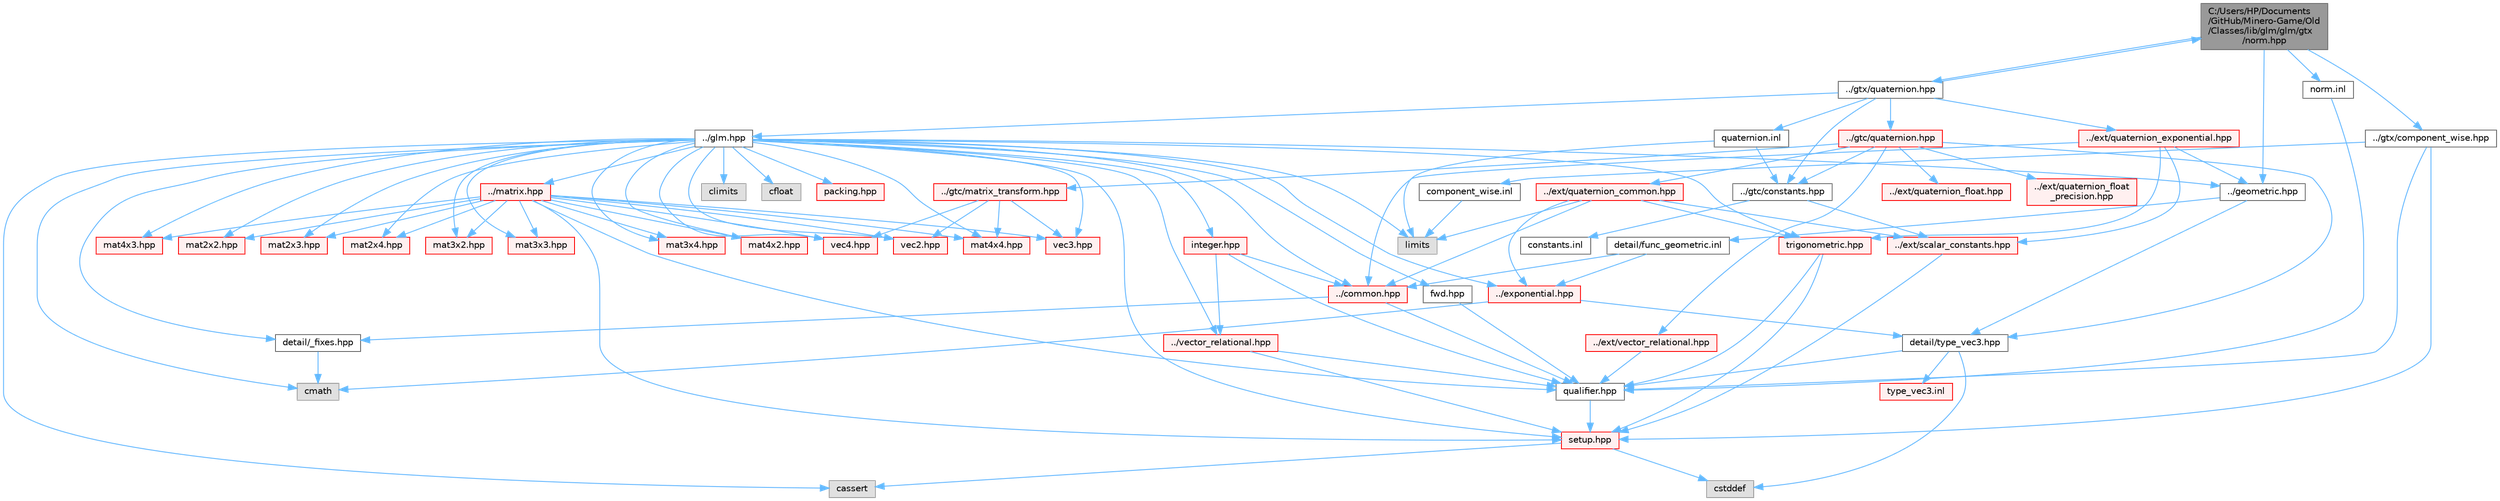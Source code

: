 digraph "C:/Users/HP/Documents/GitHub/Minero-Game/Old/Classes/lib/glm/glm/gtx/norm.hpp"
{
 // LATEX_PDF_SIZE
  bgcolor="transparent";
  edge [fontname=Helvetica,fontsize=10,labelfontname=Helvetica,labelfontsize=10];
  node [fontname=Helvetica,fontsize=10,shape=box,height=0.2,width=0.4];
  Node1 [id="Node000001",label="C:/Users/HP/Documents\l/GitHub/Minero-Game/Old\l/Classes/lib/glm/glm/gtx\l/norm.hpp",height=0.2,width=0.4,color="gray40", fillcolor="grey60", style="filled", fontcolor="black",tooltip=" "];
  Node1 -> Node2 [id="edge213_Node000001_Node000002",color="steelblue1",style="solid",tooltip=" "];
  Node2 [id="Node000002",label="../geometric.hpp",height=0.2,width=0.4,color="grey40", fillcolor="white", style="filled",URL="$_old_2_classes_2lib_2glm_2glm_2geometric_8hpp.html",tooltip=" "];
  Node2 -> Node3 [id="edge214_Node000002_Node000003",color="steelblue1",style="solid",tooltip=" "];
  Node3 [id="Node000003",label="detail/type_vec3.hpp",height=0.2,width=0.4,color="grey40", fillcolor="white", style="filled",URL="$_old_2_classes_2lib_2glm_2glm_2detail_2type__vec3_8hpp.html",tooltip=" "];
  Node3 -> Node4 [id="edge215_Node000003_Node000004",color="steelblue1",style="solid",tooltip=" "];
  Node4 [id="Node000004",label="qualifier.hpp",height=0.2,width=0.4,color="grey40", fillcolor="white", style="filled",URL="$_old_2_classes_2lib_2glm_2glm_2detail_2qualifier_8hpp.html",tooltip=" "];
  Node4 -> Node5 [id="edge216_Node000004_Node000005",color="steelblue1",style="solid",tooltip=" "];
  Node5 [id="Node000005",label="setup.hpp",height=0.2,width=0.4,color="red", fillcolor="#FFF0F0", style="filled",URL="$_old_2_classes_2lib_2glm_2glm_2detail_2setup_8hpp.html",tooltip=" "];
  Node5 -> Node6 [id="edge217_Node000005_Node000006",color="steelblue1",style="solid",tooltip=" "];
  Node6 [id="Node000006",label="cassert",height=0.2,width=0.4,color="grey60", fillcolor="#E0E0E0", style="filled",tooltip=" "];
  Node5 -> Node7 [id="edge218_Node000005_Node000007",color="steelblue1",style="solid",tooltip=" "];
  Node7 [id="Node000007",label="cstddef",height=0.2,width=0.4,color="grey60", fillcolor="#E0E0E0", style="filled",tooltip=" "];
  Node3 -> Node7 [id="edge219_Node000003_Node000007",color="steelblue1",style="solid",tooltip=" "];
  Node3 -> Node9 [id="edge220_Node000003_Node000009",color="steelblue1",style="solid",tooltip=" "];
  Node9 [id="Node000009",label="type_vec3.inl",height=0.2,width=0.4,color="red", fillcolor="#FFF0F0", style="filled",URL="$_old_2_classes_2lib_2glm_2glm_2detail_2type__vec3_8inl.html",tooltip=" "];
  Node2 -> Node12 [id="edge221_Node000002_Node000012",color="steelblue1",style="solid",tooltip=" "];
  Node12 [id="Node000012",label="detail/func_geometric.inl",height=0.2,width=0.4,color="grey40", fillcolor="white", style="filled",URL="$_old_2_classes_2lib_2glm_2glm_2detail_2func__geometric_8inl.html",tooltip=" "];
  Node12 -> Node13 [id="edge222_Node000012_Node000013",color="steelblue1",style="solid",tooltip=" "];
  Node13 [id="Node000013",label="../exponential.hpp",height=0.2,width=0.4,color="red", fillcolor="#FFF0F0", style="filled",URL="$_old_2_classes_2lib_2glm_2glm_2exponential_8hpp.html",tooltip=" "];
  Node13 -> Node3 [id="edge223_Node000013_Node000003",color="steelblue1",style="solid",tooltip=" "];
  Node13 -> Node20 [id="edge224_Node000013_Node000020",color="steelblue1",style="solid",tooltip=" "];
  Node20 [id="Node000020",label="cmath",height=0.2,width=0.4,color="grey60", fillcolor="#E0E0E0", style="filled",tooltip=" "];
  Node12 -> Node26 [id="edge225_Node000012_Node000026",color="steelblue1",style="solid",tooltip=" "];
  Node26 [id="Node000026",label="../common.hpp",height=0.2,width=0.4,color="red", fillcolor="#FFF0F0", style="filled",URL="$_old_2_classes_2lib_2glm_2glm_2common_8hpp.html",tooltip=" "];
  Node26 -> Node4 [id="edge226_Node000026_Node000004",color="steelblue1",style="solid",tooltip=" "];
  Node26 -> Node27 [id="edge227_Node000026_Node000027",color="steelblue1",style="solid",tooltip=" "];
  Node27 [id="Node000027",label="detail/_fixes.hpp",height=0.2,width=0.4,color="grey40", fillcolor="white", style="filled",URL="$_old_2_classes_2lib_2glm_2glm_2detail_2__fixes_8hpp.html",tooltip=" "];
  Node27 -> Node20 [id="edge228_Node000027_Node000020",color="steelblue1",style="solid",tooltip=" "];
  Node1 -> Node30 [id="edge229_Node000001_Node000030",color="steelblue1",style="solid",tooltip=" "];
  Node30 [id="Node000030",label="../gtx/quaternion.hpp",height=0.2,width=0.4,color="grey40", fillcolor="white", style="filled",URL="$_old_2_classes_2lib_2glm_2glm_2gtx_2quaternion_8hpp.html",tooltip=" "];
  Node30 -> Node31 [id="edge230_Node000030_Node000031",color="steelblue1",style="solid",tooltip=" "];
  Node31 [id="Node000031",label="../glm.hpp",height=0.2,width=0.4,color="grey40", fillcolor="white", style="filled",URL="$_old_2_classes_2lib_2glm_2glm_2glm_8hpp.html",tooltip=" "];
  Node31 -> Node27 [id="edge231_Node000031_Node000027",color="steelblue1",style="solid",tooltip=" "];
  Node31 -> Node5 [id="edge232_Node000031_Node000005",color="steelblue1",style="solid",tooltip=" "];
  Node31 -> Node20 [id="edge233_Node000031_Node000020",color="steelblue1",style="solid",tooltip=" "];
  Node31 -> Node32 [id="edge234_Node000031_Node000032",color="steelblue1",style="solid",tooltip=" "];
  Node32 [id="Node000032",label="climits",height=0.2,width=0.4,color="grey60", fillcolor="#E0E0E0", style="filled",tooltip=" "];
  Node31 -> Node33 [id="edge235_Node000031_Node000033",color="steelblue1",style="solid",tooltip=" "];
  Node33 [id="Node000033",label="cfloat",height=0.2,width=0.4,color="grey60", fillcolor="#E0E0E0", style="filled",tooltip=" "];
  Node31 -> Node11 [id="edge236_Node000031_Node000011",color="steelblue1",style="solid",tooltip=" "];
  Node11 [id="Node000011",label="limits",height=0.2,width=0.4,color="grey60", fillcolor="#E0E0E0", style="filled",tooltip=" "];
  Node31 -> Node6 [id="edge237_Node000031_Node000006",color="steelblue1",style="solid",tooltip=" "];
  Node31 -> Node34 [id="edge238_Node000031_Node000034",color="steelblue1",style="solid",tooltip=" "];
  Node34 [id="Node000034",label="fwd.hpp",height=0.2,width=0.4,color="grey40", fillcolor="white", style="filled",URL="$_old_2_classes_2lib_2glm_2glm_2fwd_8hpp.html",tooltip=" "];
  Node34 -> Node4 [id="edge239_Node000034_Node000004",color="steelblue1",style="solid",tooltip=" "];
  Node31 -> Node35 [id="edge240_Node000031_Node000035",color="steelblue1",style="solid",tooltip=" "];
  Node35 [id="Node000035",label="vec2.hpp",height=0.2,width=0.4,color="red", fillcolor="#FFF0F0", style="filled",URL="$_old_2_classes_2lib_2glm_2glm_2vec2_8hpp.html",tooltip=" "];
  Node31 -> Node48 [id="edge241_Node000031_Node000048",color="steelblue1",style="solid",tooltip=" "];
  Node48 [id="Node000048",label="vec3.hpp",height=0.2,width=0.4,color="red", fillcolor="#FFF0F0", style="filled",URL="$_old_2_classes_2lib_2glm_2glm_2vec3_8hpp.html",tooltip=" "];
  Node31 -> Node59 [id="edge242_Node000031_Node000059",color="steelblue1",style="solid",tooltip=" "];
  Node59 [id="Node000059",label="vec4.hpp",height=0.2,width=0.4,color="red", fillcolor="#FFF0F0", style="filled",URL="$_old_2_classes_2lib_2glm_2glm_2vec4_8hpp.html",tooltip=" "];
  Node31 -> Node70 [id="edge243_Node000031_Node000070",color="steelblue1",style="solid",tooltip=" "];
  Node70 [id="Node000070",label="mat2x2.hpp",height=0.2,width=0.4,color="red", fillcolor="#FFF0F0", style="filled",URL="$_old_2_classes_2lib_2glm_2glm_2mat2x2_8hpp.html",tooltip=" "];
  Node31 -> Node75 [id="edge244_Node000031_Node000075",color="steelblue1",style="solid",tooltip=" "];
  Node75 [id="Node000075",label="mat2x3.hpp",height=0.2,width=0.4,color="red", fillcolor="#FFF0F0", style="filled",URL="$_old_2_classes_2lib_2glm_2glm_2mat2x3_8hpp.html",tooltip=" "];
  Node31 -> Node82 [id="edge245_Node000031_Node000082",color="steelblue1",style="solid",tooltip=" "];
  Node82 [id="Node000082",label="mat2x4.hpp",height=0.2,width=0.4,color="red", fillcolor="#FFF0F0", style="filled",URL="$_old_2_classes_2lib_2glm_2glm_2mat2x4_8hpp.html",tooltip=" "];
  Node31 -> Node89 [id="edge246_Node000031_Node000089",color="steelblue1",style="solid",tooltip=" "];
  Node89 [id="Node000089",label="mat3x2.hpp",height=0.2,width=0.4,color="red", fillcolor="#FFF0F0", style="filled",URL="$_old_2_classes_2lib_2glm_2glm_2mat3x2_8hpp.html",tooltip=" "];
  Node31 -> Node96 [id="edge247_Node000031_Node000096",color="steelblue1",style="solid",tooltip=" "];
  Node96 [id="Node000096",label="mat3x3.hpp",height=0.2,width=0.4,color="red", fillcolor="#FFF0F0", style="filled",URL="$_old_2_classes_2lib_2glm_2glm_2mat3x3_8hpp.html",tooltip=" "];
  Node31 -> Node103 [id="edge248_Node000031_Node000103",color="steelblue1",style="solid",tooltip=" "];
  Node103 [id="Node000103",label="mat3x4.hpp",height=0.2,width=0.4,color="red", fillcolor="#FFF0F0", style="filled",URL="$_old_2_classes_2lib_2glm_2glm_2mat3x4_8hpp.html",tooltip=" "];
  Node31 -> Node110 [id="edge249_Node000031_Node000110",color="steelblue1",style="solid",tooltip=" "];
  Node110 [id="Node000110",label="mat4x2.hpp",height=0.2,width=0.4,color="red", fillcolor="#FFF0F0", style="filled",URL="$_old_2_classes_2lib_2glm_2glm_2mat4x2_8hpp.html",tooltip=" "];
  Node31 -> Node117 [id="edge250_Node000031_Node000117",color="steelblue1",style="solid",tooltip=" "];
  Node117 [id="Node000117",label="mat4x3.hpp",height=0.2,width=0.4,color="red", fillcolor="#FFF0F0", style="filled",URL="$_old_2_classes_2lib_2glm_2glm_2mat4x3_8hpp.html",tooltip=" "];
  Node31 -> Node124 [id="edge251_Node000031_Node000124",color="steelblue1",style="solid",tooltip=" "];
  Node124 [id="Node000124",label="mat4x4.hpp",height=0.2,width=0.4,color="red", fillcolor="#FFF0F0", style="filled",URL="$_old_2_classes_2lib_2glm_2glm_2mat4x4_8hpp.html",tooltip=" "];
  Node31 -> Node135 [id="edge252_Node000031_Node000135",color="steelblue1",style="solid",tooltip=" "];
  Node135 [id="Node000135",label="trigonometric.hpp",height=0.2,width=0.4,color="red", fillcolor="#FFF0F0", style="filled",URL="$_old_2_classes_2lib_2glm_2glm_2trigonometric_8hpp.html",tooltip=" "];
  Node135 -> Node5 [id="edge253_Node000135_Node000005",color="steelblue1",style="solid",tooltip=" "];
  Node135 -> Node4 [id="edge254_Node000135_Node000004",color="steelblue1",style="solid",tooltip=" "];
  Node31 -> Node13 [id="edge255_Node000031_Node000013",color="steelblue1",style="solid",tooltip=" "];
  Node31 -> Node26 [id="edge256_Node000031_Node000026",color="steelblue1",style="solid",tooltip=" "];
  Node31 -> Node138 [id="edge257_Node000031_Node000138",color="steelblue1",style="solid",tooltip=" "];
  Node138 [id="Node000138",label="packing.hpp",height=0.2,width=0.4,color="red", fillcolor="#FFF0F0", style="filled",URL="$_old_2_classes_2lib_2glm_2glm_2packing_8hpp.html",tooltip=" "];
  Node31 -> Node2 [id="edge258_Node000031_Node000002",color="steelblue1",style="solid",tooltip=" "];
  Node31 -> Node74 [id="edge259_Node000031_Node000074",color="steelblue1",style="solid",tooltip=" "];
  Node74 [id="Node000074",label="../matrix.hpp",height=0.2,width=0.4,color="red", fillcolor="#FFF0F0", style="filled",URL="$_old_2_classes_2lib_2glm_2glm_2matrix_8hpp.html",tooltip=" "];
  Node74 -> Node4 [id="edge260_Node000074_Node000004",color="steelblue1",style="solid",tooltip=" "];
  Node74 -> Node5 [id="edge261_Node000074_Node000005",color="steelblue1",style="solid",tooltip=" "];
  Node74 -> Node35 [id="edge262_Node000074_Node000035",color="steelblue1",style="solid",tooltip=" "];
  Node74 -> Node48 [id="edge263_Node000074_Node000048",color="steelblue1",style="solid",tooltip=" "];
  Node74 -> Node59 [id="edge264_Node000074_Node000059",color="steelblue1",style="solid",tooltip=" "];
  Node74 -> Node70 [id="edge265_Node000074_Node000070",color="steelblue1",style="solid",tooltip=" "];
  Node74 -> Node75 [id="edge266_Node000074_Node000075",color="steelblue1",style="solid",tooltip=" "];
  Node74 -> Node82 [id="edge267_Node000074_Node000082",color="steelblue1",style="solid",tooltip=" "];
  Node74 -> Node89 [id="edge268_Node000074_Node000089",color="steelblue1",style="solid",tooltip=" "];
  Node74 -> Node96 [id="edge269_Node000074_Node000096",color="steelblue1",style="solid",tooltip=" "];
  Node74 -> Node103 [id="edge270_Node000074_Node000103",color="steelblue1",style="solid",tooltip=" "];
  Node74 -> Node110 [id="edge271_Node000074_Node000110",color="steelblue1",style="solid",tooltip=" "];
  Node74 -> Node117 [id="edge272_Node000074_Node000117",color="steelblue1",style="solid",tooltip=" "];
  Node74 -> Node124 [id="edge273_Node000074_Node000124",color="steelblue1",style="solid",tooltip=" "];
  Node31 -> Node22 [id="edge274_Node000031_Node000022",color="steelblue1",style="solid",tooltip=" "];
  Node22 [id="Node000022",label="../vector_relational.hpp",height=0.2,width=0.4,color="red", fillcolor="#FFF0F0", style="filled",URL="$_old_2_classes_2lib_2glm_2glm_2vector__relational_8hpp.html",tooltip=" "];
  Node22 -> Node4 [id="edge275_Node000022_Node000004",color="steelblue1",style="solid",tooltip=" "];
  Node22 -> Node5 [id="edge276_Node000022_Node000005",color="steelblue1",style="solid",tooltip=" "];
  Node31 -> Node142 [id="edge277_Node000031_Node000142",color="steelblue1",style="solid",tooltip=" "];
  Node142 [id="Node000142",label="integer.hpp",height=0.2,width=0.4,color="red", fillcolor="#FFF0F0", style="filled",URL="$_old_2_classes_2lib_2glm_2glm_2integer_8hpp.html",tooltip=" "];
  Node142 -> Node4 [id="edge278_Node000142_Node000004",color="steelblue1",style="solid",tooltip=" "];
  Node142 -> Node26 [id="edge279_Node000142_Node000026",color="steelblue1",style="solid",tooltip=" "];
  Node142 -> Node22 [id="edge280_Node000142_Node000022",color="steelblue1",style="solid",tooltip=" "];
  Node30 -> Node146 [id="edge281_Node000030_Node000146",color="steelblue1",style="solid",tooltip=" "];
  Node146 [id="Node000146",label="../gtc/constants.hpp",height=0.2,width=0.4,color="grey40", fillcolor="white", style="filled",URL="$_old_2_classes_2lib_2glm_2glm_2gtc_2constants_8hpp.html",tooltip=" "];
  Node146 -> Node147 [id="edge282_Node000146_Node000147",color="steelblue1",style="solid",tooltip=" "];
  Node147 [id="Node000147",label="../ext/scalar_constants.hpp",height=0.2,width=0.4,color="red", fillcolor="#FFF0F0", style="filled",URL="$_old_2_classes_2lib_2glm_2glm_2ext_2scalar__constants_8hpp.html",tooltip=" "];
  Node147 -> Node5 [id="edge283_Node000147_Node000005",color="steelblue1",style="solid",tooltip=" "];
  Node146 -> Node149 [id="edge284_Node000146_Node000149",color="steelblue1",style="solid",tooltip=" "];
  Node149 [id="Node000149",label="constants.inl",height=0.2,width=0.4,color="grey40", fillcolor="white", style="filled",URL="$_old_2_classes_2lib_2glm_2glm_2gtc_2constants_8inl.html",tooltip=" "];
  Node30 -> Node150 [id="edge285_Node000030_Node000150",color="steelblue1",style="solid",tooltip=" "];
  Node150 [id="Node000150",label="../gtc/quaternion.hpp",height=0.2,width=0.4,color="red", fillcolor="#FFF0F0", style="filled",URL="$_old_2_classes_2lib_2glm_2glm_2gtc_2quaternion_8hpp.html",tooltip=" "];
  Node150 -> Node146 [id="edge286_Node000150_Node000146",color="steelblue1",style="solid",tooltip=" "];
  Node150 -> Node151 [id="edge287_Node000150_Node000151",color="steelblue1",style="solid",tooltip=" "];
  Node151 [id="Node000151",label="../gtc/matrix_transform.hpp",height=0.2,width=0.4,color="red", fillcolor="#FFF0F0", style="filled",URL="$_old_2_classes_2lib_2glm_2glm_2gtc_2matrix__transform_8hpp.html",tooltip=" "];
  Node151 -> Node124 [id="edge288_Node000151_Node000124",color="steelblue1",style="solid",tooltip=" "];
  Node151 -> Node35 [id="edge289_Node000151_Node000035",color="steelblue1",style="solid",tooltip=" "];
  Node151 -> Node48 [id="edge290_Node000151_Node000048",color="steelblue1",style="solid",tooltip=" "];
  Node151 -> Node59 [id="edge291_Node000151_Node000059",color="steelblue1",style="solid",tooltip=" "];
  Node150 -> Node159 [id="edge292_Node000150_Node000159",color="steelblue1",style="solid",tooltip=" "];
  Node159 [id="Node000159",label="../ext/vector_relational.hpp",height=0.2,width=0.4,color="red", fillcolor="#FFF0F0", style="filled",URL="$_old_2_classes_2lib_2glm_2glm_2ext_2vector__relational_8hpp.html",tooltip=" "];
  Node159 -> Node4 [id="edge293_Node000159_Node000004",color="steelblue1",style="solid",tooltip=" "];
  Node150 -> Node162 [id="edge294_Node000150_Node000162",color="steelblue1",style="solid",tooltip=" "];
  Node162 [id="Node000162",label="../ext/quaternion_common.hpp",height=0.2,width=0.4,color="red", fillcolor="#FFF0F0", style="filled",URL="$_old_2_classes_2lib_2glm_2glm_2ext_2quaternion__common_8hpp.html",tooltip=" "];
  Node162 -> Node147 [id="edge295_Node000162_Node000147",color="steelblue1",style="solid",tooltip=" "];
  Node162 -> Node26 [id="edge296_Node000162_Node000026",color="steelblue1",style="solid",tooltip=" "];
  Node162 -> Node135 [id="edge297_Node000162_Node000135",color="steelblue1",style="solid",tooltip=" "];
  Node162 -> Node13 [id="edge298_Node000162_Node000013",color="steelblue1",style="solid",tooltip=" "];
  Node162 -> Node11 [id="edge299_Node000162_Node000011",color="steelblue1",style="solid",tooltip=" "];
  Node150 -> Node167 [id="edge300_Node000150_Node000167",color="steelblue1",style="solid",tooltip=" "];
  Node167 [id="Node000167",label="../ext/quaternion_float.hpp",height=0.2,width=0.4,color="red", fillcolor="#FFF0F0", style="filled",URL="$_old_2_classes_2lib_2glm_2glm_2ext_2quaternion__float_8hpp.html",tooltip=" "];
  Node150 -> Node172 [id="edge301_Node000150_Node000172",color="steelblue1",style="solid",tooltip=" "];
  Node172 [id="Node000172",label="../ext/quaternion_float\l_precision.hpp",height=0.2,width=0.4,color="red", fillcolor="#FFF0F0", style="filled",URL="$_old_2_classes_2lib_2glm_2glm_2ext_2quaternion__float__precision_8hpp.html",tooltip=" "];
  Node150 -> Node3 [id="edge302_Node000150_Node000003",color="steelblue1",style="solid",tooltip=" "];
  Node30 -> Node182 [id="edge303_Node000030_Node000182",color="steelblue1",style="solid",tooltip=" "];
  Node182 [id="Node000182",label="../ext/quaternion_exponential.hpp",height=0.2,width=0.4,color="red", fillcolor="#FFF0F0", style="filled",URL="$_old_2_classes_2lib_2glm_2glm_2ext_2quaternion__exponential_8hpp.html",tooltip=" "];
  Node182 -> Node26 [id="edge304_Node000182_Node000026",color="steelblue1",style="solid",tooltip=" "];
  Node182 -> Node135 [id="edge305_Node000182_Node000135",color="steelblue1",style="solid",tooltip=" "];
  Node182 -> Node2 [id="edge306_Node000182_Node000002",color="steelblue1",style="solid",tooltip=" "];
  Node182 -> Node147 [id="edge307_Node000182_Node000147",color="steelblue1",style="solid",tooltip=" "];
  Node30 -> Node1 [id="edge308_Node000030_Node000001",color="steelblue1",style="solid",tooltip=" "];
  Node30 -> Node184 [id="edge309_Node000030_Node000184",color="steelblue1",style="solid",tooltip=" "];
  Node184 [id="Node000184",label="quaternion.inl",height=0.2,width=0.4,color="grey40", fillcolor="white", style="filled",URL="$_old_2_classes_2lib_2glm_2glm_2gtx_2quaternion_8inl.html",tooltip=" "];
  Node184 -> Node11 [id="edge310_Node000184_Node000011",color="steelblue1",style="solid",tooltip=" "];
  Node184 -> Node146 [id="edge311_Node000184_Node000146",color="steelblue1",style="solid",tooltip=" "];
  Node1 -> Node185 [id="edge312_Node000001_Node000185",color="steelblue1",style="solid",tooltip=" "];
  Node185 [id="Node000185",label="../gtx/component_wise.hpp",height=0.2,width=0.4,color="grey40", fillcolor="white", style="filled",URL="$_old_2_classes_2lib_2glm_2glm_2gtx_2component__wise_8hpp.html",tooltip=" "];
  Node185 -> Node5 [id="edge313_Node000185_Node000005",color="steelblue1",style="solid",tooltip=" "];
  Node185 -> Node4 [id="edge314_Node000185_Node000004",color="steelblue1",style="solid",tooltip=" "];
  Node185 -> Node186 [id="edge315_Node000185_Node000186",color="steelblue1",style="solid",tooltip=" "];
  Node186 [id="Node000186",label="component_wise.inl",height=0.2,width=0.4,color="grey40", fillcolor="white", style="filled",URL="$_old_2_classes_2lib_2glm_2glm_2gtx_2component__wise_8inl.html",tooltip=" "];
  Node186 -> Node11 [id="edge316_Node000186_Node000011",color="steelblue1",style="solid",tooltip=" "];
  Node1 -> Node187 [id="edge317_Node000001_Node000187",color="steelblue1",style="solid",tooltip=" "];
  Node187 [id="Node000187",label="norm.inl",height=0.2,width=0.4,color="grey40", fillcolor="white", style="filled",URL="$_old_2_classes_2lib_2glm_2glm_2gtx_2norm_8inl.html",tooltip=" "];
  Node187 -> Node4 [id="edge318_Node000187_Node000004",color="steelblue1",style="solid",tooltip=" "];
}
